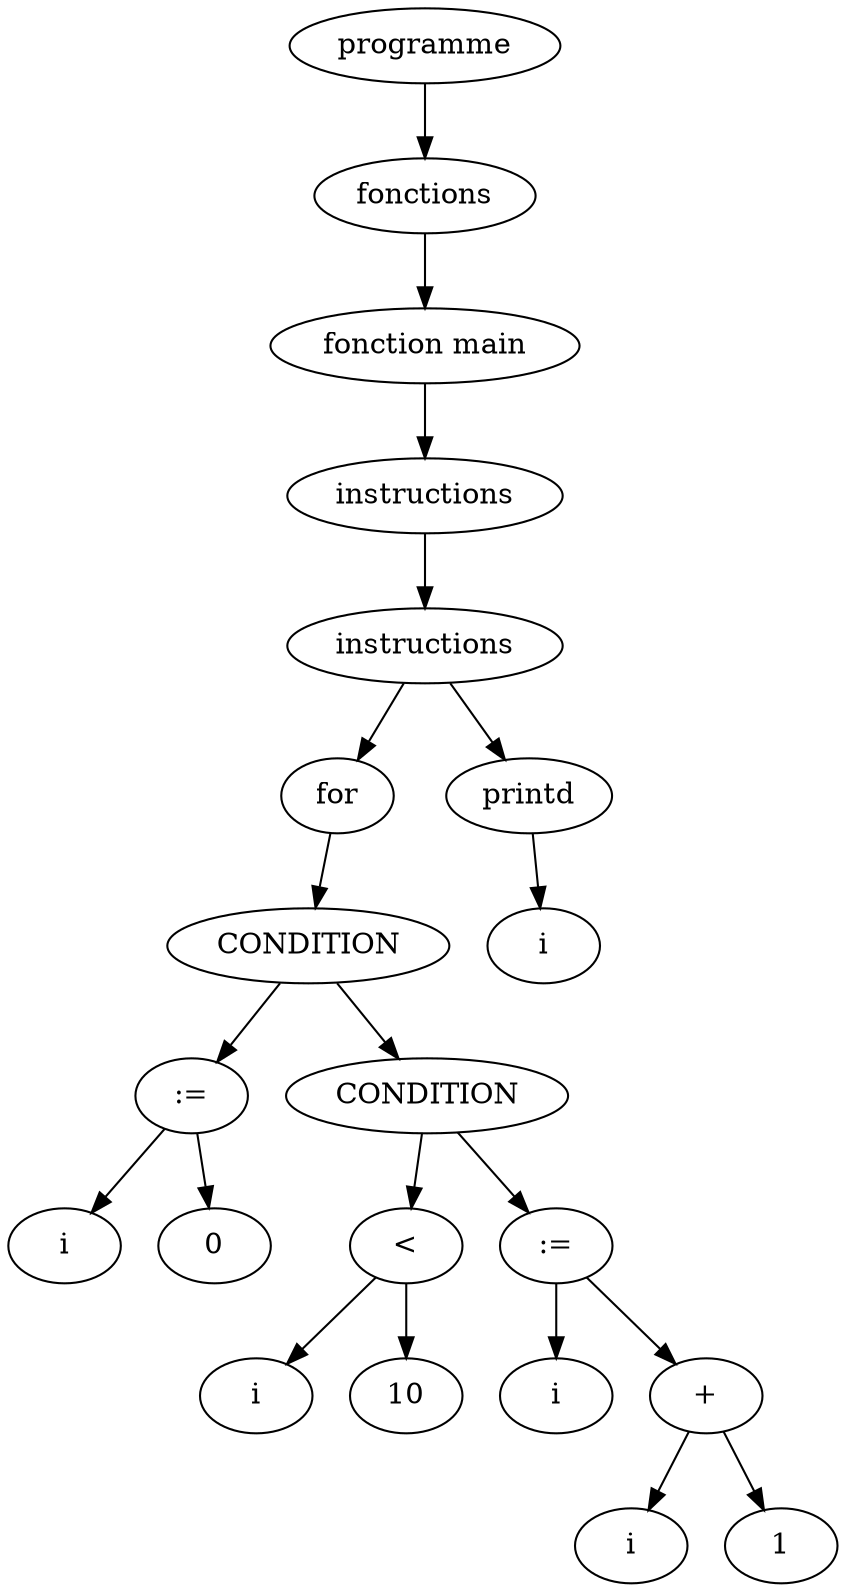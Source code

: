 digraph mon_programme {

node1 [label="programme" shape=ellipse ];
node2 [label="fonctions" shape=ellipse ];
node3 [label="fonction main" shape=ellipse ];
node4 [label="instructions" shape=ellipse ];
node5 [label="instructions" shape=ellipse ];
node6 [label="for" shape=ellipse ];
node7 [label="CONDITION" shape=ellipse ];
node8 [label=":=" shape=ellipse ];
node9 [label="i" shape=ellipse ];
node10 [label="0" shape=ellipse ];
node11 [label="CONDITION" shape=ellipse ];
node12 [label="<" shape=ellipse ];
node13 [label="i" shape=ellipse ];
node14 [label="10" shape=ellipse ];
node15 [label=":=" shape=ellipse ];
node16 [label="i" shape=ellipse ];
node17 [label="+" shape=ellipse ];
node18 [label="i" shape=ellipse ];
node19 [label="1" shape=ellipse ];
node20 [label="printd" shape=ellipse ];
node21 [label="i" shape=ellipse ];
node8->node9;
node8->node10;
node12->node13;
node12->node14;
node17->node18;
node17->node19;
node15->node16;
node15->node17;
node11->node12;
node11->node15;
node7->node8;
node7->node11;
node6->node7;
node20->node21;
node5->node6;
node5->node20;
node4->node5;
node3->node4;
node2->node3;
node1->node2;
}